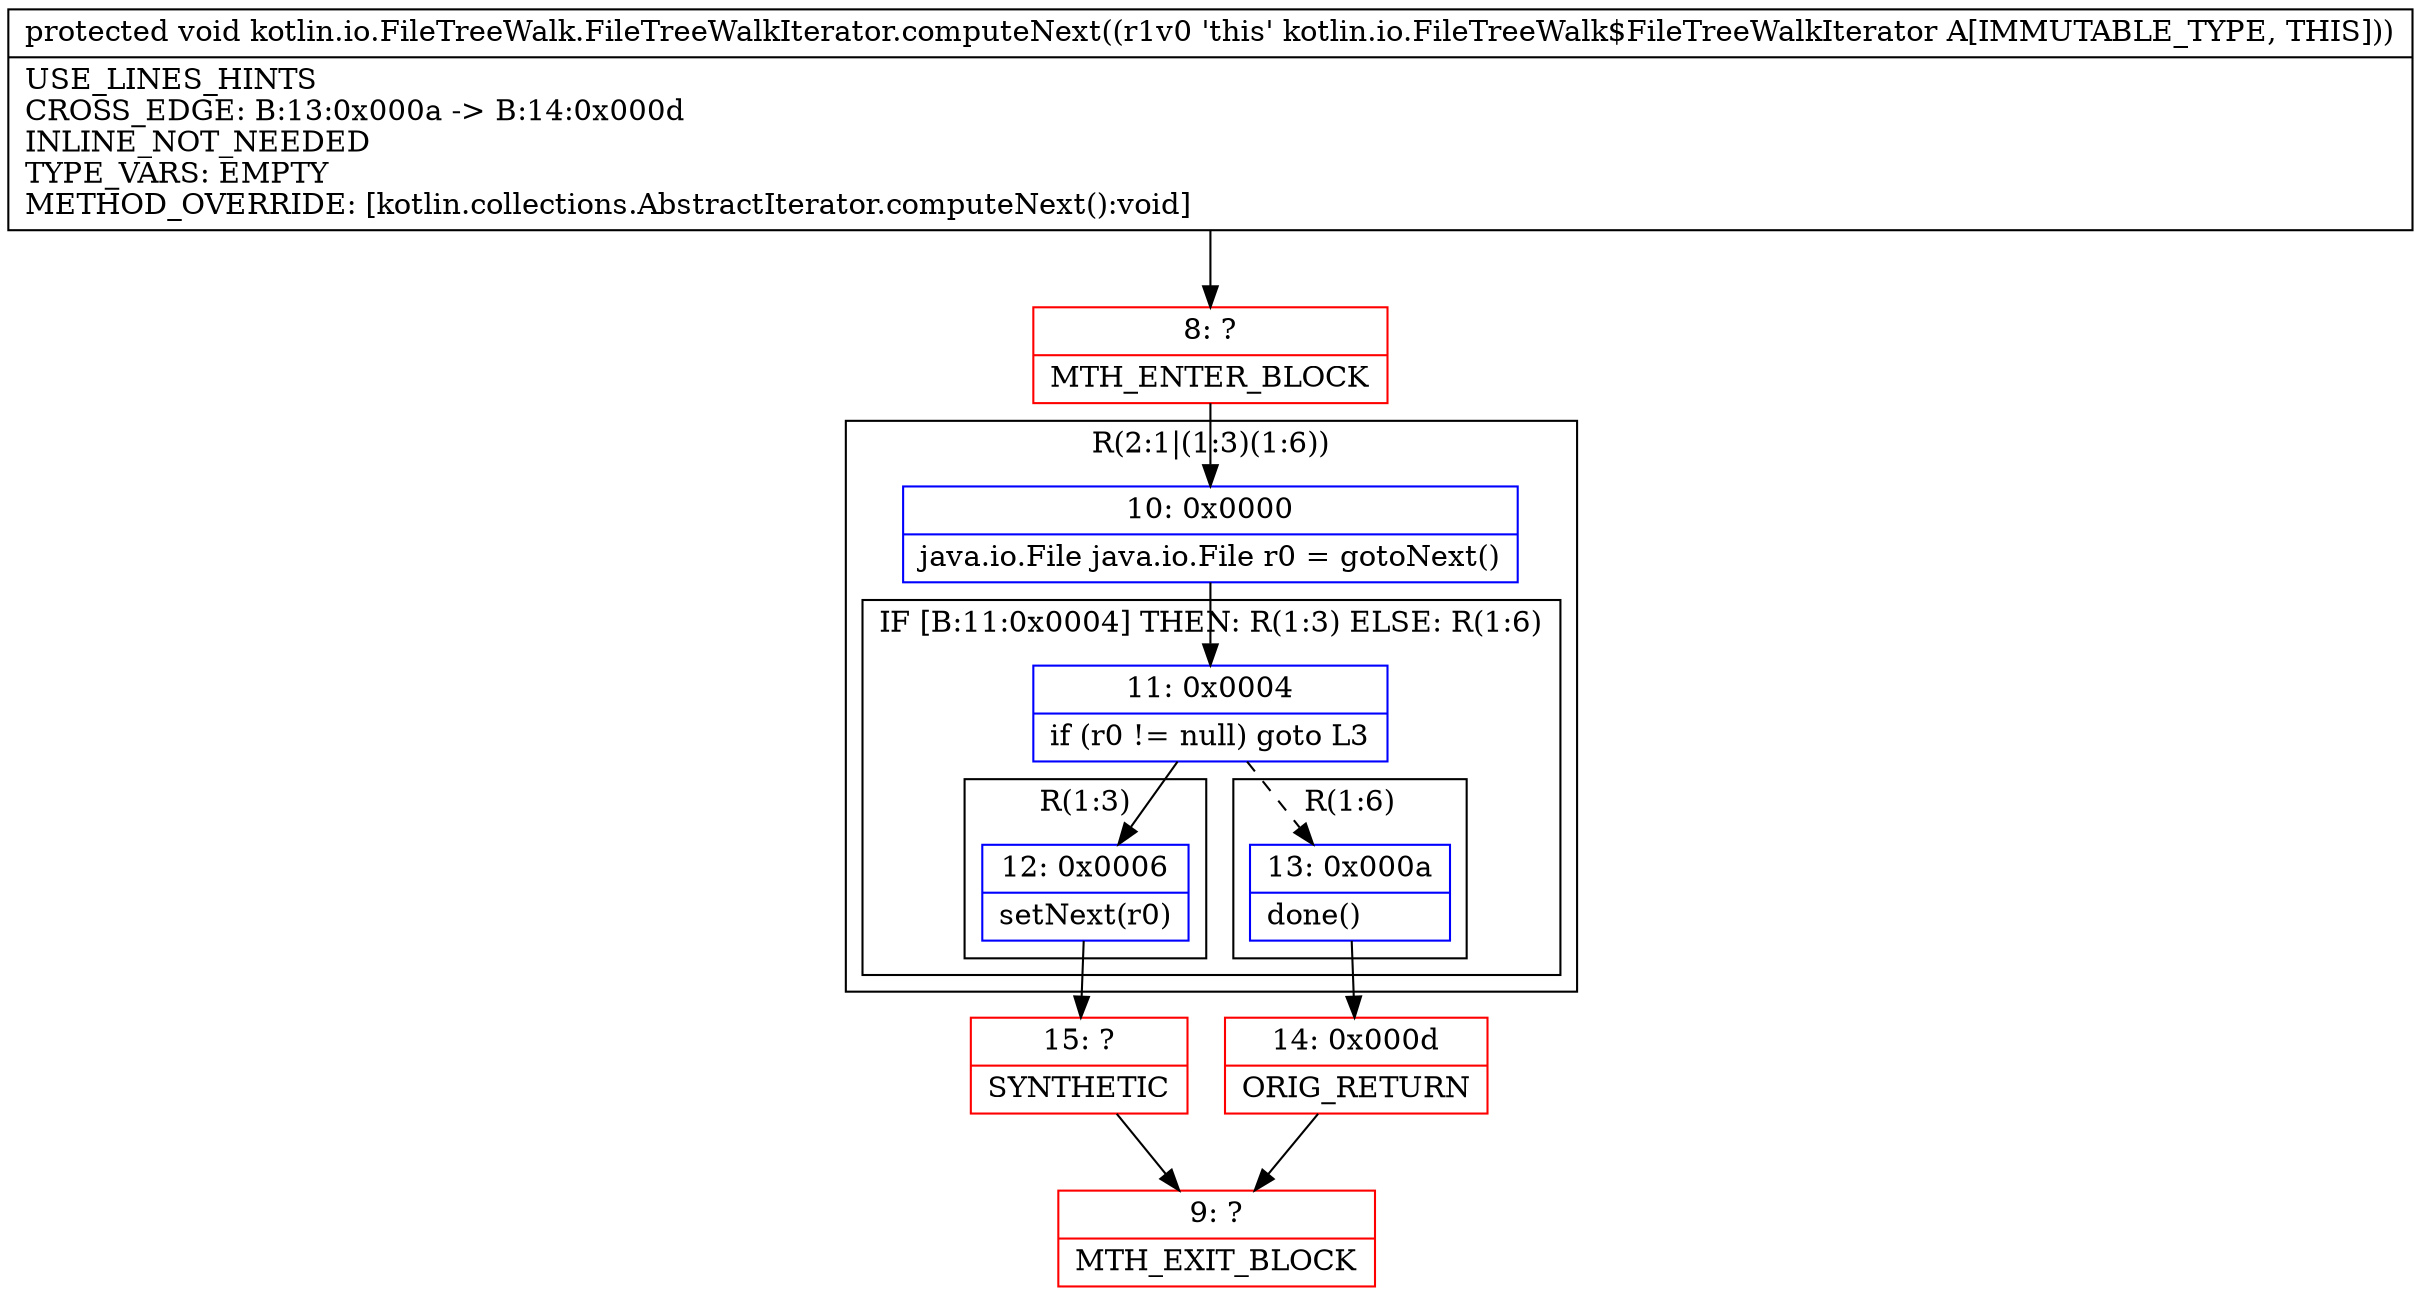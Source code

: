 digraph "CFG forkotlin.io.FileTreeWalk.FileTreeWalkIterator.computeNext()V" {
subgraph cluster_Region_938581822 {
label = "R(2:1|(1:3)(1:6))";
node [shape=record,color=blue];
Node_10 [shape=record,label="{10\:\ 0x0000|java.io.File java.io.File r0 = gotoNext()\l}"];
subgraph cluster_IfRegion_2007951715 {
label = "IF [B:11:0x0004] THEN: R(1:3) ELSE: R(1:6)";
node [shape=record,color=blue];
Node_11 [shape=record,label="{11\:\ 0x0004|if (r0 != null) goto L3\l}"];
subgraph cluster_Region_221393678 {
label = "R(1:3)";
node [shape=record,color=blue];
Node_12 [shape=record,label="{12\:\ 0x0006|setNext(r0)\l}"];
}
subgraph cluster_Region_1364674580 {
label = "R(1:6)";
node [shape=record,color=blue];
Node_13 [shape=record,label="{13\:\ 0x000a|done()\l}"];
}
}
}
Node_8 [shape=record,color=red,label="{8\:\ ?|MTH_ENTER_BLOCK\l}"];
Node_15 [shape=record,color=red,label="{15\:\ ?|SYNTHETIC\l}"];
Node_9 [shape=record,color=red,label="{9\:\ ?|MTH_EXIT_BLOCK\l}"];
Node_14 [shape=record,color=red,label="{14\:\ 0x000d|ORIG_RETURN\l}"];
MethodNode[shape=record,label="{protected void kotlin.io.FileTreeWalk.FileTreeWalkIterator.computeNext((r1v0 'this' kotlin.io.FileTreeWalk$FileTreeWalkIterator A[IMMUTABLE_TYPE, THIS]))  | USE_LINES_HINTS\lCROSS_EDGE: B:13:0x000a \-\> B:14:0x000d\lINLINE_NOT_NEEDED\lTYPE_VARS: EMPTY\lMETHOD_OVERRIDE: [kotlin.collections.AbstractIterator.computeNext():void]\l}"];
MethodNode -> Node_8;Node_10 -> Node_11;
Node_11 -> Node_12;
Node_11 -> Node_13[style=dashed];
Node_12 -> Node_15;
Node_13 -> Node_14;
Node_8 -> Node_10;
Node_15 -> Node_9;
Node_14 -> Node_9;
}

